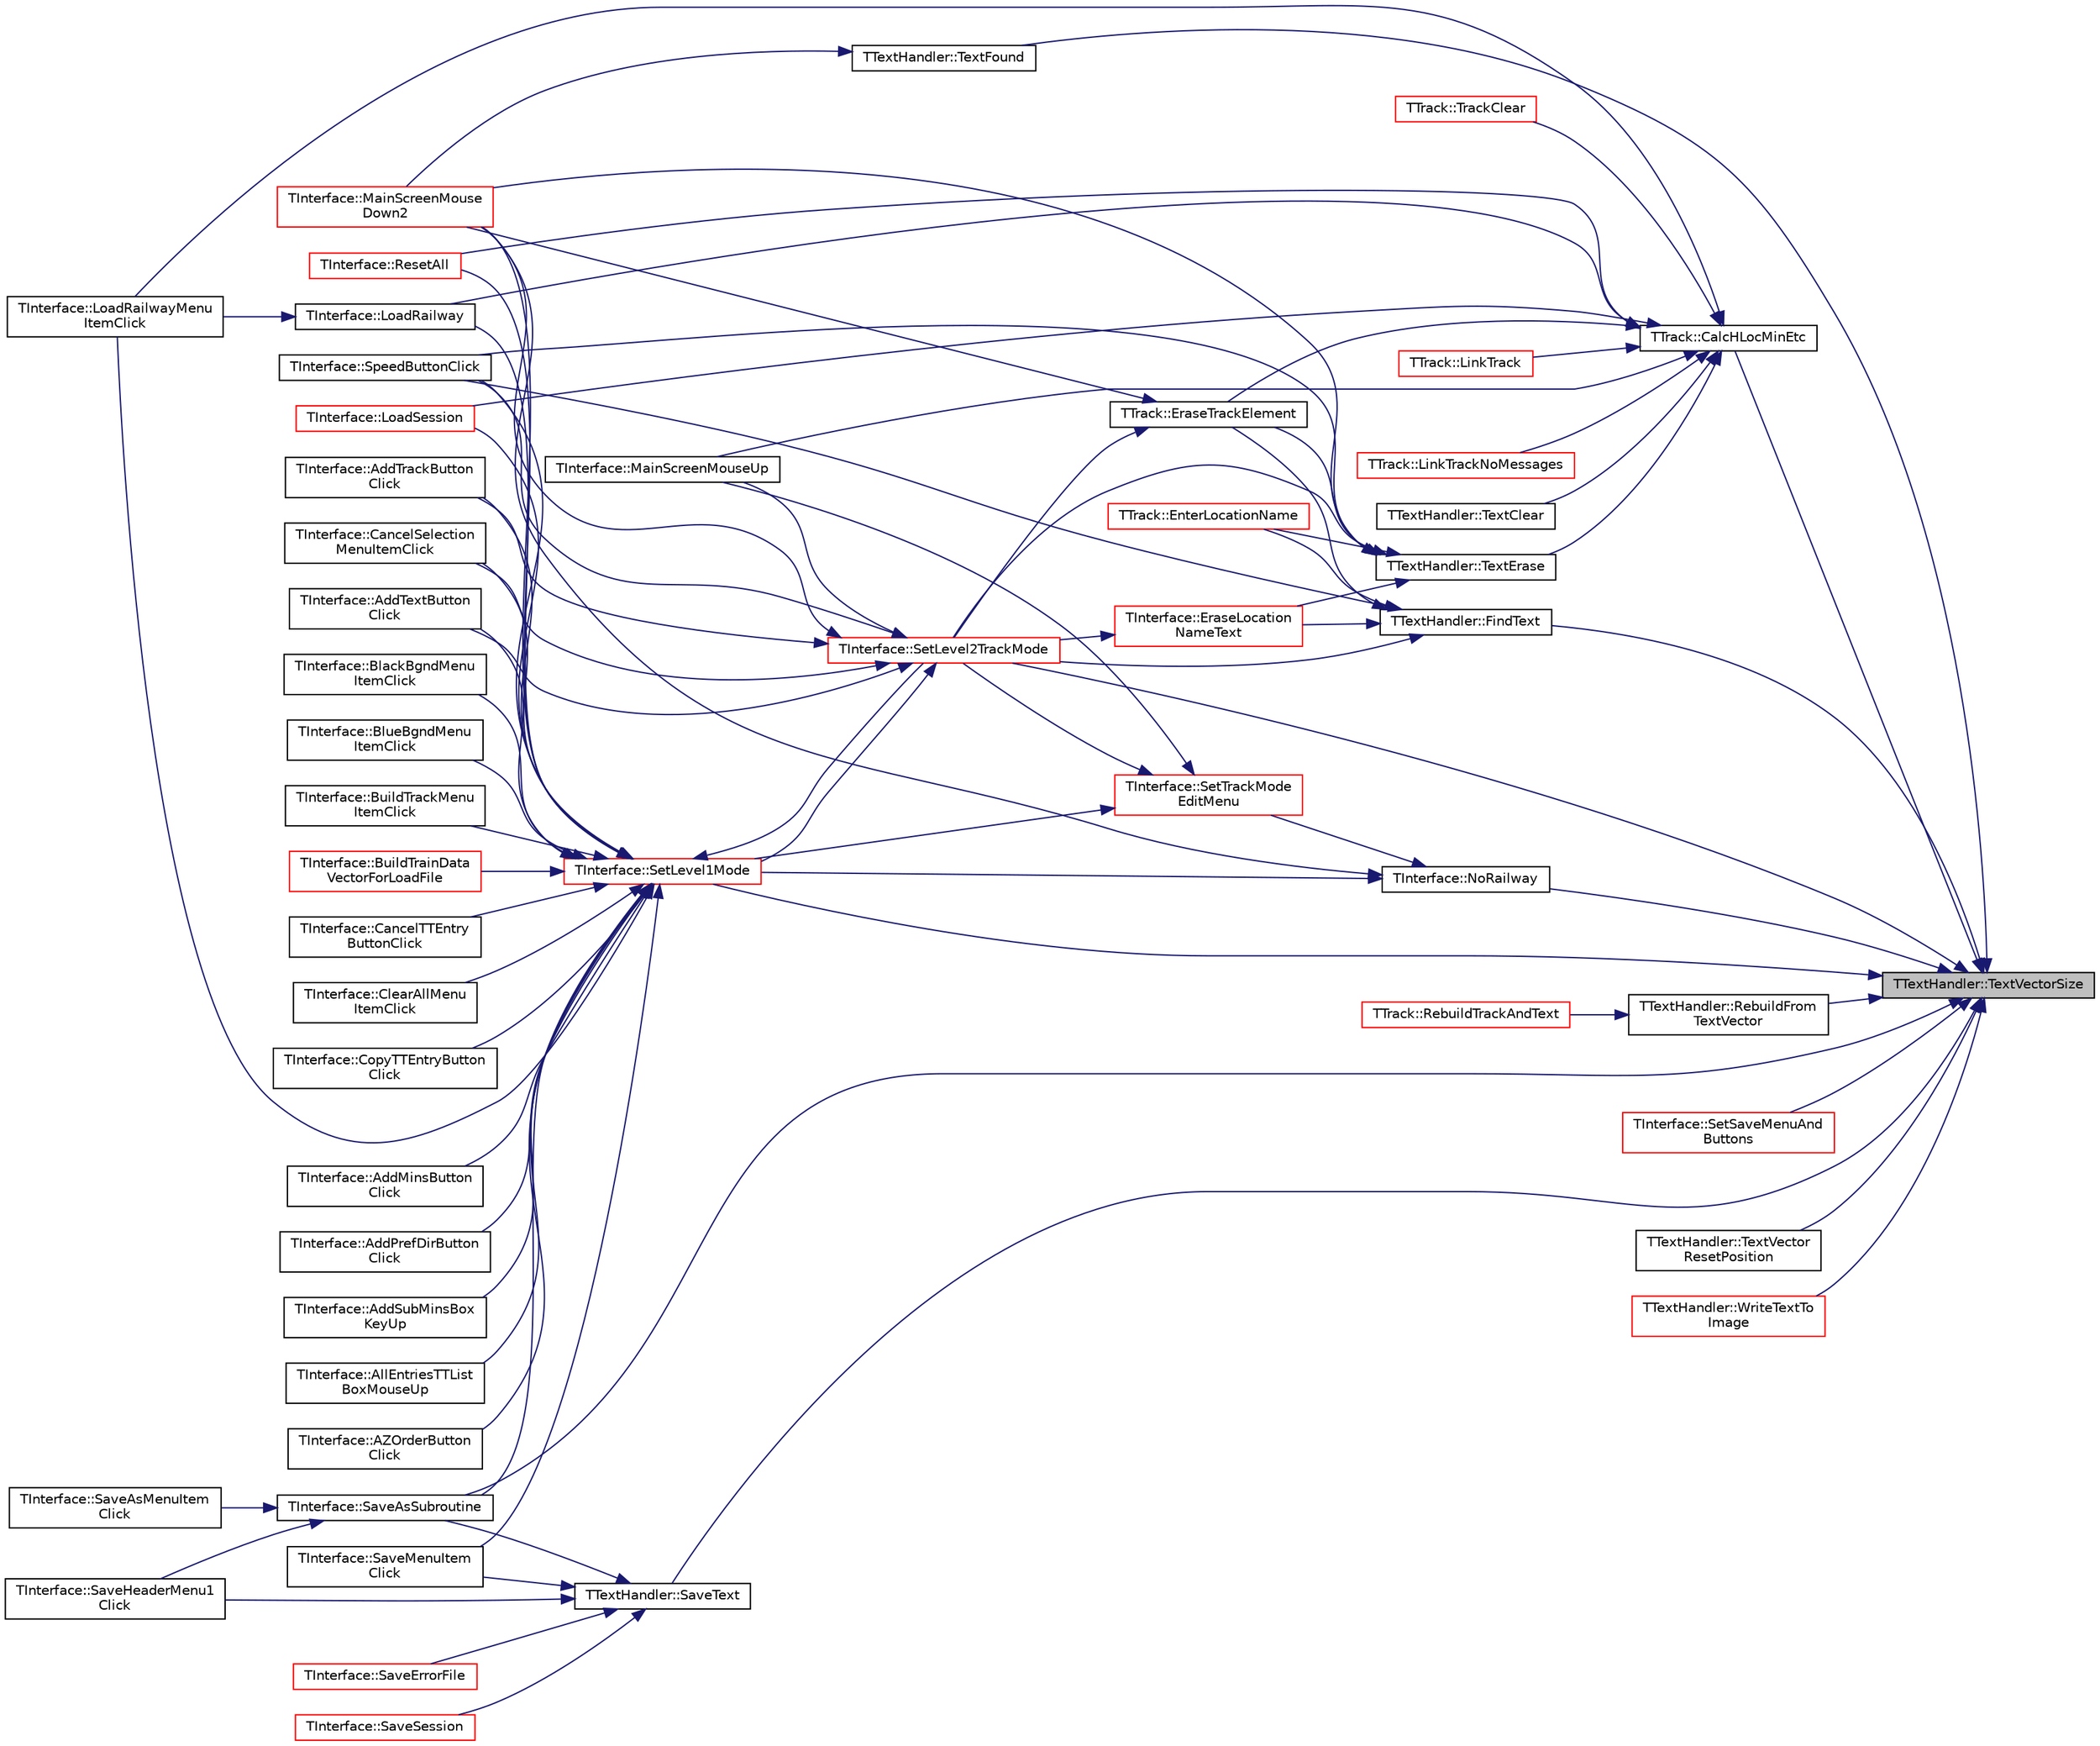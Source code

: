 digraph "TTextHandler::TextVectorSize"
{
 // INTERACTIVE_SVG=YES
 // LATEX_PDF_SIZE
  edge [fontname="Helvetica",fontsize="10",labelfontname="Helvetica",labelfontsize="10"];
  node [fontname="Helvetica",fontsize="10",shape=record];
  rankdir="RL";
  Node1 [label="TTextHandler::TextVectorSize",height=0.2,width=0.4,color="black", fillcolor="grey75", style="filled", fontcolor="black",tooltip="return the number of items in TextVector"];
  Node1 -> Node2 [dir="back",color="midnightblue",fontsize="10",style="solid",fontname="Helvetica"];
  Node2 [label="TTrack::CalcHLocMinEtc",height=0.2,width=0.4,color="black", fillcolor="white", style="filled",URL="$class_t_track.html#a20a28eaf0308f7aedcfc78ba9eeadea9",tooltip="Examine TrackVector, InactiveTrackVector and TextVector, and set the values that indicate the extent ..."];
  Node2 -> Node3 [dir="back",color="midnightblue",fontsize="10",style="solid",fontname="Helvetica"];
  Node3 [label="TTrack::EraseTrackElement",height=0.2,width=0.4,color="black", fillcolor="white", style="filled",URL="$class_t_track.html#aa7b58c83ca1743ad3e4607ac0af9c71c",tooltip="Erases all active and inactive track elements at HLocInput & VLocInput from the vectors,..."];
  Node3 -> Node4 [dir="back",color="midnightblue",fontsize="10",style="solid",fontname="Helvetica"];
  Node4 [label="TInterface::MainScreenMouse\lDown2",height=0.2,width=0.4,color="red", fillcolor="white", style="filled",URL="$class_t_interface.html#abf07d5edc1507de381825f17620748b2",tooltip="Called when mouse button clicked in zoom-in mode."];
  Node3 -> Node6 [dir="back",color="midnightblue",fontsize="10",style="solid",fontname="Helvetica"];
  Node6 [label="TInterface::SetLevel2TrackMode",height=0.2,width=0.4,color="red", fillcolor="white", style="filled",URL="$class_t_interface.html#a19ee788122a66d7e97873159bf2e4e4b",tooltip="Sets the Level2TrackMode user mode, using the Level2TrackMode variable to determine the mode."];
  Node6 -> Node7 [dir="back",color="midnightblue",fontsize="10",style="solid",fontname="Helvetica"];
  Node7 [label="TInterface::AddTextButton\lClick",height=0.2,width=0.4,color="black", fillcolor="white", style="filled",URL="$class_t_interface.html#aa20c05bf2d6c23035a10a89796334d0f",tooltip=" "];
  Node6 -> Node8 [dir="back",color="midnightblue",fontsize="10",style="solid",fontname="Helvetica"];
  Node8 [label="TInterface::AddTrackButton\lClick",height=0.2,width=0.4,color="black", fillcolor="white", style="filled",URL="$class_t_interface.html#a10494e62a7bb4e7114ab4d98e18499f1",tooltip=" "];
  Node6 -> Node9 [dir="back",color="midnightblue",fontsize="10",style="solid",fontname="Helvetica"];
  Node9 [label="TInterface::CancelSelection\lMenuItemClick",height=0.2,width=0.4,color="black", fillcolor="white", style="filled",URL="$class_t_interface.html#a2fb2cd7dbddb7fa689ea994e9ffc10ff",tooltip=" "];
  Node6 -> Node4 [dir="back",color="midnightblue",fontsize="10",style="solid",fontname="Helvetica"];
  Node6 -> Node23 [dir="back",color="midnightblue",fontsize="10",style="solid",fontname="Helvetica"];
  Node23 [label="TInterface::MainScreenMouseUp",height=0.2,width=0.4,color="black", fillcolor="white", style="filled",URL="$class_t_interface.html#a03280ee86df28a9a7cf4473cdf7b9f8b",tooltip=" "];
  Node6 -> Node37 [dir="back",color="midnightblue",fontsize="10",style="solid",fontname="Helvetica"];
  Node37 [label="TInterface::SetLevel1Mode",height=0.2,width=0.4,color="red", fillcolor="white", style="filled",URL="$class_t_interface.html#acf77f2eeeac0775fde4f25ba46099e0b",tooltip="Sets the Level1 user mode, using the Level1Mode variable to determine the mode."];
  Node37 -> Node38 [dir="back",color="midnightblue",fontsize="10",style="solid",fontname="Helvetica"];
  Node38 [label="TInterface::AddMinsButton\lClick",height=0.2,width=0.4,color="black", fillcolor="white", style="filled",URL="$class_t_interface.html#a30904d608111ce6452a9861d86b64267",tooltip=" "];
  Node37 -> Node39 [dir="back",color="midnightblue",fontsize="10",style="solid",fontname="Helvetica"];
  Node39 [label="TInterface::AddPrefDirButton\lClick",height=0.2,width=0.4,color="black", fillcolor="white", style="filled",URL="$class_t_interface.html#a1b1a4260e251c9bd5f48fd6c3432e7a5",tooltip=" "];
  Node37 -> Node40 [dir="back",color="midnightblue",fontsize="10",style="solid",fontname="Helvetica"];
  Node40 [label="TInterface::AddSubMinsBox\lKeyUp",height=0.2,width=0.4,color="black", fillcolor="white", style="filled",URL="$class_t_interface.html#a0abab134f4994b02507e1e2d3f31cd77",tooltip=" "];
  Node37 -> Node7 [dir="back",color="midnightblue",fontsize="10",style="solid",fontname="Helvetica"];
  Node37 -> Node8 [dir="back",color="midnightblue",fontsize="10",style="solid",fontname="Helvetica"];
  Node37 -> Node41 [dir="back",color="midnightblue",fontsize="10",style="solid",fontname="Helvetica"];
  Node41 [label="TInterface::AllEntriesTTList\lBoxMouseUp",height=0.2,width=0.4,color="black", fillcolor="white", style="filled",URL="$class_t_interface.html#a189a4b05f27d6b5ec8b9a90ec1a9cc50",tooltip=" "];
  Node37 -> Node42 [dir="back",color="midnightblue",fontsize="10",style="solid",fontname="Helvetica"];
  Node42 [label="TInterface::AZOrderButton\lClick",height=0.2,width=0.4,color="black", fillcolor="white", style="filled",URL="$class_t_interface.html#a28579472104533fb5fd01066a22fbb5b",tooltip=" "];
  Node37 -> Node43 [dir="back",color="midnightblue",fontsize="10",style="solid",fontname="Helvetica"];
  Node43 [label="TInterface::BlackBgndMenu\lItemClick",height=0.2,width=0.4,color="black", fillcolor="white", style="filled",URL="$class_t_interface.html#a237c151513ca8adca6cd1006cc2fc66f",tooltip=" "];
  Node37 -> Node44 [dir="back",color="midnightblue",fontsize="10",style="solid",fontname="Helvetica"];
  Node44 [label="TInterface::BlueBgndMenu\lItemClick",height=0.2,width=0.4,color="black", fillcolor="white", style="filled",URL="$class_t_interface.html#a24d79aa4745e495daa07bb5ce412e75f",tooltip=" "];
  Node37 -> Node45 [dir="back",color="midnightblue",fontsize="10",style="solid",fontname="Helvetica"];
  Node45 [label="TInterface::BuildTrackMenu\lItemClick",height=0.2,width=0.4,color="black", fillcolor="white", style="filled",URL="$class_t_interface.html#ab1799665ee1e4212186f80ab49acf1e1",tooltip=" "];
  Node37 -> Node46 [dir="back",color="midnightblue",fontsize="10",style="solid",fontname="Helvetica"];
  Node46 [label="TInterface::BuildTrainData\lVectorForLoadFile",height=0.2,width=0.4,color="red", fillcolor="white", style="filled",URL="$class_t_interface.html#a148e3f99d39f596dbd7d490403936154",tooltip="Convert a stored timetable file (either as a stand alone file or within a session file) to a loaded t..."];
  Node37 -> Node9 [dir="back",color="midnightblue",fontsize="10",style="solid",fontname="Helvetica"];
  Node37 -> Node53 [dir="back",color="midnightblue",fontsize="10",style="solid",fontname="Helvetica"];
  Node53 [label="TInterface::CancelTTEntry\lButtonClick",height=0.2,width=0.4,color="black", fillcolor="white", style="filled",URL="$class_t_interface.html#a6fb1db3295ef42cb1b6f20bc142fa502",tooltip=" "];
  Node37 -> Node54 [dir="back",color="midnightblue",fontsize="10",style="solid",fontname="Helvetica"];
  Node54 [label="TInterface::ClearAllMenu\lItemClick",height=0.2,width=0.4,color="black", fillcolor="white", style="filled",URL="$class_t_interface.html#a928eba983ac5132e1ae7799f8330451e",tooltip=" "];
  Node37 -> Node55 [dir="back",color="midnightblue",fontsize="10",style="solid",fontname="Helvetica"];
  Node55 [label="TInterface::CopyTTEntryButton\lClick",height=0.2,width=0.4,color="black", fillcolor="white", style="filled",URL="$class_t_interface.html#adc0dd871fdd70ff11ada7a0ddd549e8e",tooltip=" "];
  Node37 -> Node67 [dir="back",color="midnightblue",fontsize="10",style="solid",fontname="Helvetica"];
  Node67 [label="TInterface::LoadRailway",height=0.2,width=0.4,color="black", fillcolor="white", style="filled",URL="$class_t_interface.html#a95c3545a30171ca5a08e34c58160079c",tooltip="Load a railway file. The Active elements marker now has a '1' at the end if there are user graphics t..."];
  Node67 -> Node68 [dir="back",color="midnightblue",fontsize="10",style="solid",fontname="Helvetica"];
  Node68 [label="TInterface::LoadRailwayMenu\lItemClick",height=0.2,width=0.4,color="black", fillcolor="white", style="filled",URL="$class_t_interface.html#a96249c7622a9d55541de186483e04d2e",tooltip=" "];
  Node37 -> Node68 [dir="back",color="midnightblue",fontsize="10",style="solid",fontname="Helvetica"];
  Node37 -> Node48 [dir="back",color="midnightblue",fontsize="10",style="solid",fontname="Helvetica"];
  Node48 [label="TInterface::LoadSession",height=0.2,width=0.4,color="red", fillcolor="white", style="filled",URL="$class_t_interface.html#a636b1b4bd29f2678a3290ed2d282f1c2",tooltip="Load a session file."];
  Node37 -> Node4 [dir="back",color="midnightblue",fontsize="10",style="solid",fontname="Helvetica"];
  Node37 -> Node79 [dir="back",color="midnightblue",fontsize="10",style="solid",fontname="Helvetica"];
  Node79 [label="TInterface::ResetAll",height=0.2,width=0.4,color="red", fillcolor="white", style="filled",URL="$class_t_interface.html#ac5e079dc6f8023485367f6db2e693caa",tooltip="Called during ClearEverything and on startup to reset all major railway data values."];
  Node37 -> Node83 [dir="back",color="midnightblue",fontsize="10",style="solid",fontname="Helvetica"];
  Node83 [label="TInterface::SaveAsSubroutine",height=0.2,width=0.4,color="black", fillcolor="white", style="filled",URL="$class_t_interface.html#a1b3189e6a50555f5952652d12b978e57",tooltip="Used to save a railway when not already saved - e.g. when not already named or when the 'Save as' men..."];
  Node83 -> Node84 [dir="back",color="midnightblue",fontsize="10",style="solid",fontname="Helvetica"];
  Node84 [label="TInterface::SaveAsMenuItem\lClick",height=0.2,width=0.4,color="black", fillcolor="white", style="filled",URL="$class_t_interface.html#a0be281457630fce07fc19cdbbfde79b1",tooltip=" "];
  Node83 -> Node85 [dir="back",color="midnightblue",fontsize="10",style="solid",fontname="Helvetica"];
  Node85 [label="TInterface::SaveHeaderMenu1\lClick",height=0.2,width=0.4,color="black", fillcolor="white", style="filled",URL="$class_t_interface.html#a4f373f26e99a3dc0bc7effc71ca25dc0",tooltip=" "];
  Node37 -> Node86 [dir="back",color="midnightblue",fontsize="10",style="solid",fontname="Helvetica"];
  Node86 [label="TInterface::SaveMenuItem\lClick",height=0.2,width=0.4,color="black", fillcolor="white", style="filled",URL="$class_t_interface.html#a7699c9c408064623d335d3452b60f289",tooltip=" "];
  Node37 -> Node6 [dir="back",color="midnightblue",fontsize="10",style="solid",fontname="Helvetica"];
  Node37 -> Node99 [dir="back",color="midnightblue",fontsize="10",style="solid",fontname="Helvetica"];
  Node99 [label="TInterface::SpeedButtonClick",height=0.2,width=0.4,color="black", fillcolor="white", style="filled",URL="$class_t_interface.html#ab1487b7a54ebacf27d7b980c65723d18",tooltip=" "];
  Node6 -> Node99 [dir="back",color="midnightblue",fontsize="10",style="solid",fontname="Helvetica"];
  Node2 -> Node108 [dir="back",color="midnightblue",fontsize="10",style="solid",fontname="Helvetica"];
  Node108 [label="TTrack::LinkTrack",height=0.2,width=0.4,color="red", fillcolor="white", style="filled",URL="$class_t_track.html#a17b6095b0c8de0e1493eeebd6d534247",tooltip="Attempt to link the track and return true if successful, if unsuccessful return error flag and positi..."];
  Node2 -> Node111 [dir="back",color="midnightblue",fontsize="10",style="solid",fontname="Helvetica"];
  Node111 [label="TTrack::LinkTrackNoMessages",height=0.2,width=0.4,color="red", fillcolor="white", style="filled",URL="$class_t_track.html#a42f410832651458a4a34769ef95be51b",tooltip="Attempt to link the track and return true if successful, don't issue any screen messages...."];
  Node2 -> Node67 [dir="back",color="midnightblue",fontsize="10",style="solid",fontname="Helvetica"];
  Node2 -> Node68 [dir="back",color="midnightblue",fontsize="10",style="solid",fontname="Helvetica"];
  Node2 -> Node48 [dir="back",color="midnightblue",fontsize="10",style="solid",fontname="Helvetica"];
  Node2 -> Node23 [dir="back",color="midnightblue",fontsize="10",style="solid",fontname="Helvetica"];
  Node2 -> Node79 [dir="back",color="midnightblue",fontsize="10",style="solid",fontname="Helvetica"];
  Node2 -> Node112 [dir="back",color="midnightblue",fontsize="10",style="solid",fontname="Helvetica"];
  Node112 [label="TTextHandler::TextClear",height=0.2,width=0.4,color="black", fillcolor="white", style="filled",URL="$class_t_text_handler.html#ae50027851479dd0f362a75abad793e7a",tooltip="empties TextVector and sets all offsets back to zero if there is no active or inactive track"];
  Node2 -> Node113 [dir="back",color="midnightblue",fontsize="10",style="solid",fontname="Helvetica"];
  Node113 [label="TTextHandler::TextErase",height=0.2,width=0.4,color="black", fillcolor="white", style="filled",URL="$class_t_text_handler.html#a5741d1b36f1245b55926cb1243046307",tooltip="look for a text item in the vicinity of HPosInput & VPosInput & if TextToErase is null then erase any..."];
  Node113 -> Node114 [dir="back",color="midnightblue",fontsize="10",style="solid",fontname="Helvetica"];
  Node114 [label="TTrack::EnterLocationName",height=0.2,width=0.4,color="red", fillcolor="white", style="filled",URL="$class_t_track.html#a433736aed04f76b3d0c39f0696c3bb18",tooltip="All platform, concourse, footcrossing & non-station named location elements are able to have a Locati..."];
  Node113 -> Node118 [dir="back",color="midnightblue",fontsize="10",style="solid",fontname="Helvetica"];
  Node118 [label="TInterface::EraseLocation\lNameText",height=0.2,width=0.4,color="red", fillcolor="white", style="filled",URL="$class_t_interface.html#a2bb21fd8e1e90095cf68d63a57e938ec",tooltip="Erase a location name (providing it exists in LocationNameMultiMap) from TextVector,..."];
  Node118 -> Node6 [dir="back",color="midnightblue",fontsize="10",style="solid",fontname="Helvetica"];
  Node113 -> Node3 [dir="back",color="midnightblue",fontsize="10",style="solid",fontname="Helvetica"];
  Node113 -> Node4 [dir="back",color="midnightblue",fontsize="10",style="solid",fontname="Helvetica"];
  Node113 -> Node6 [dir="back",color="midnightblue",fontsize="10",style="solid",fontname="Helvetica"];
  Node113 -> Node99 [dir="back",color="midnightblue",fontsize="10",style="solid",fontname="Helvetica"];
  Node2 -> Node119 [dir="back",color="midnightblue",fontsize="10",style="solid",fontname="Helvetica"];
  Node119 [label="TTrack::TrackClear",height=0.2,width=0.4,color="red", fillcolor="white", style="filled",URL="$class_t_track.html#ae6fe537bbd1e56074a358bf2c6233c71",tooltip="Empty the track and inactive track vectors, the corresponding track maps, and LocationNameMultiMap."];
  Node1 -> Node120 [dir="back",color="midnightblue",fontsize="10",style="solid",fontname="Helvetica"];
  Node120 [label="TTextHandler::FindText",height=0.2,width=0.4,color="black", fillcolor="white", style="filled",URL="$class_t_text_handler.html#a0fb5dca23fd07e642c611381b6344746",tooltip="look in TextVector for text item 'Name', and if found return true and return its position in &HPos an..."];
  Node120 -> Node114 [dir="back",color="midnightblue",fontsize="10",style="solid",fontname="Helvetica"];
  Node120 -> Node118 [dir="back",color="midnightblue",fontsize="10",style="solid",fontname="Helvetica"];
  Node120 -> Node3 [dir="back",color="midnightblue",fontsize="10",style="solid",fontname="Helvetica"];
  Node120 -> Node6 [dir="back",color="midnightblue",fontsize="10",style="solid",fontname="Helvetica"];
  Node120 -> Node99 [dir="back",color="midnightblue",fontsize="10",style="solid",fontname="Helvetica"];
  Node1 -> Node121 [dir="back",color="midnightblue",fontsize="10",style="solid",fontname="Helvetica"];
  Node121 [label="TInterface::NoRailway",height=0.2,width=0.4,color="black", fillcolor="white", style="filled",URL="$class_t_interface.html#a488e772a2e2a52820fdbe1d1695e0118",tooltip="Returns true if there are no track elements and no text."];
  Node121 -> Node4 [dir="back",color="midnightblue",fontsize="10",style="solid",fontname="Helvetica"];
  Node121 -> Node37 [dir="back",color="midnightblue",fontsize="10",style="solid",fontname="Helvetica"];
  Node121 -> Node122 [dir="back",color="midnightblue",fontsize="10",style="solid",fontname="Helvetica"];
  Node122 [label="TInterface::SetTrackMode\lEditMenu",height=0.2,width=0.4,color="red", fillcolor="white", style="filled",URL="$class_t_interface.html#a209ee94f8c890753da19524f48a8b78f",tooltip="Enables or disables the initial Edit mode submenu items in Track mode."];
  Node122 -> Node23 [dir="back",color="midnightblue",fontsize="10",style="solid",fontname="Helvetica"];
  Node122 -> Node37 [dir="back",color="midnightblue",fontsize="10",style="solid",fontname="Helvetica"];
  Node122 -> Node6 [dir="back",color="midnightblue",fontsize="10",style="solid",fontname="Helvetica"];
  Node1 -> Node123 [dir="back",color="midnightblue",fontsize="10",style="solid",fontname="Helvetica"];
  Node123 [label="TTextHandler::RebuildFrom\lTextVector",height=0.2,width=0.4,color="black", fillcolor="white", style="filled",URL="$class_t_text_handler.html#a30f32d9d3267bc8c90298e0ecd3c26fd",tooltip="display all text items in TextVector on the screen"];
  Node123 -> Node124 [dir="back",color="midnightblue",fontsize="10",style="solid",fontname="Helvetica"];
  Node124 [label="TTrack::RebuildTrackAndText",height=0.2,width=0.4,color="red", fillcolor="white", style="filled",URL="$class_t_track.html#a12569ed581bb1c76c1d201b3cf013da7",tooltip="Called by TInterface::ClearandRebuildRailway to replot all the active and inactive track elements and..."];
  Node1 -> Node83 [dir="back",color="midnightblue",fontsize="10",style="solid",fontname="Helvetica"];
  Node1 -> Node142 [dir="back",color="midnightblue",fontsize="10",style="solid",fontname="Helvetica"];
  Node142 [label="TTextHandler::SaveText",height=0.2,width=0.4,color="black", fillcolor="white", style="filled",URL="$class_t_text_handler.html#a07441155bee467c9fb111b8332681466",tooltip="save the railway's text to VecFile"];
  Node142 -> Node83 [dir="back",color="midnightblue",fontsize="10",style="solid",fontname="Helvetica"];
  Node142 -> Node143 [dir="back",color="midnightblue",fontsize="10",style="solid",fontname="Helvetica"];
  Node143 [label="TInterface::SaveErrorFile",height=0.2,width=0.4,color="red", fillcolor="white", style="filled",URL="$class_t_interface.html#a0109f801142d4fa3becae22e23b84163",tooltip="Save the error log after an error has been thrown - no need for a caller."];
  Node142 -> Node85 [dir="back",color="midnightblue",fontsize="10",style="solid",fontname="Helvetica"];
  Node142 -> Node86 [dir="back",color="midnightblue",fontsize="10",style="solid",fontname="Helvetica"];
  Node142 -> Node234 [dir="back",color="midnightblue",fontsize="10",style="solid",fontname="Helvetica"];
  Node234 [label="TInterface::SaveSession",height=0.2,width=0.4,color="red", fillcolor="white", style="filled",URL="$class_t_interface.html#a3362cfff4fa746fdb4871fe9d6c5ba25",tooltip="Save a session file - see LoadSession for details of additions to the session file."];
  Node1 -> Node37 [dir="back",color="midnightblue",fontsize="10",style="solid",fontname="Helvetica"];
  Node1 -> Node6 [dir="back",color="midnightblue",fontsize="10",style="solid",fontname="Helvetica"];
  Node1 -> Node235 [dir="back",color="midnightblue",fontsize="10",style="solid",fontname="Helvetica"];
  Node235 [label="TInterface::SetSaveMenuAnd\lButtons",height=0.2,width=0.4,color="red", fillcolor="white", style="filled",URL="$class_t_interface.html#afeb3a4236e5cfa7e93d7d5167304f937",tooltip="Called during the ClockTimer2 function to set screen boundaries, buttons & menu items."];
  Node1 -> Node236 [dir="back",color="midnightblue",fontsize="10",style="solid",fontname="Helvetica"];
  Node236 [label="TTextHandler::TextFound",height=0.2,width=0.4,color="black", fillcolor="white", style="filled",URL="$class_t_text_handler.html#af6b912627bb0401c255b4db5e272e9fd",tooltip="look for a text item in the vicinity of HPosInput & VPosInput, return true if found & return the foun..."];
  Node236 -> Node4 [dir="back",color="midnightblue",fontsize="10",style="solid",fontname="Helvetica"];
  Node1 -> Node237 [dir="back",color="midnightblue",fontsize="10",style="solid",fontname="Helvetica"];
  Node237 [label="TTextHandler::TextVector\lResetPosition",height=0.2,width=0.4,color="black", fillcolor="white", style="filled",URL="$class_t_text_handler.html#a599c1a13d78b63a18ebc17550dfa9a0d",tooltip="change the HPos & VPos values for all items in TextVector by the amount in HOffset and VOffset (unuse..."];
  Node1 -> Node238 [dir="back",color="midnightblue",fontsize="10",style="solid",fontname="Helvetica"];
  Node238 [label="TTextHandler::WriteTextTo\lImage",height=0.2,width=0.4,color="red", fillcolor="white", style="filled",URL="$class_t_text_handler.html#a7d202827ae62cd288a07431579977539",tooltip="write all items in TextVector to the railway image in 'Bitmap'"];
}
